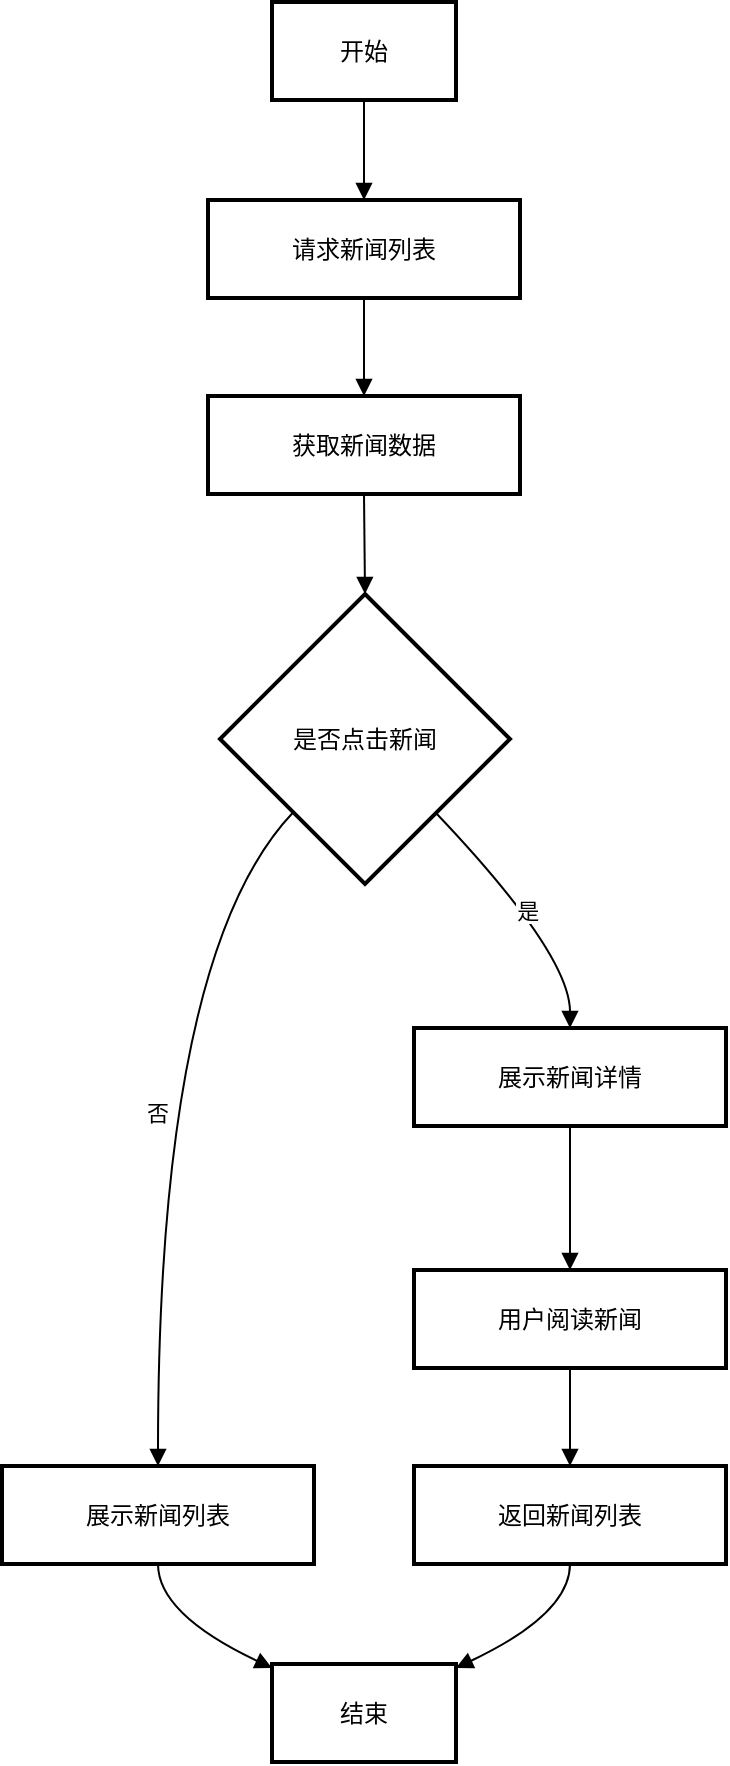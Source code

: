 <mxfile version="24.8.0">
  <diagram name="第 1 页" id="K4TN151S9PnE1QrTPOtM">
    <mxGraphModel dx="1084" dy="919" grid="1" gridSize="10" guides="1" tooltips="1" connect="1" arrows="1" fold="1" page="1" pageScale="1" pageWidth="827" pageHeight="1169" math="0" shadow="0">
      <root>
        <mxCell id="0" />
        <mxCell id="1" parent="0" />
        <mxCell id="ZDAX6JAYDwbTaps8aGXu-1" value="开始" style="whiteSpace=wrap;strokeWidth=2;" vertex="1" parent="1">
          <mxGeometry x="155" y="20" width="92" height="49" as="geometry" />
        </mxCell>
        <mxCell id="ZDAX6JAYDwbTaps8aGXu-2" value="请求新闻列表" style="whiteSpace=wrap;strokeWidth=2;" vertex="1" parent="1">
          <mxGeometry x="123" y="119" width="156" height="49" as="geometry" />
        </mxCell>
        <mxCell id="ZDAX6JAYDwbTaps8aGXu-3" value="获取新闻数据" style="whiteSpace=wrap;strokeWidth=2;" vertex="1" parent="1">
          <mxGeometry x="123" y="217" width="156" height="49" as="geometry" />
        </mxCell>
        <mxCell id="ZDAX6JAYDwbTaps8aGXu-4" value="是否点击新闻" style="rhombus;strokeWidth=2;whiteSpace=wrap;" vertex="1" parent="1">
          <mxGeometry x="129" y="316" width="145" height="145" as="geometry" />
        </mxCell>
        <mxCell id="ZDAX6JAYDwbTaps8aGXu-5" value="展示新闻详情" style="whiteSpace=wrap;strokeWidth=2;" vertex="1" parent="1">
          <mxGeometry x="226" y="533" width="156" height="49" as="geometry" />
        </mxCell>
        <mxCell id="ZDAX6JAYDwbTaps8aGXu-6" value="展示新闻列表" style="whiteSpace=wrap;strokeWidth=2;" vertex="1" parent="1">
          <mxGeometry x="20" y="752" width="156" height="49" as="geometry" />
        </mxCell>
        <mxCell id="ZDAX6JAYDwbTaps8aGXu-7" value="结束" style="whiteSpace=wrap;strokeWidth=2;" vertex="1" parent="1">
          <mxGeometry x="155" y="851" width="92" height="49" as="geometry" />
        </mxCell>
        <mxCell id="ZDAX6JAYDwbTaps8aGXu-8" value="用户阅读新闻" style="whiteSpace=wrap;strokeWidth=2;" vertex="1" parent="1">
          <mxGeometry x="226" y="654" width="156" height="49" as="geometry" />
        </mxCell>
        <mxCell id="ZDAX6JAYDwbTaps8aGXu-9" value="返回新闻列表" style="whiteSpace=wrap;strokeWidth=2;" vertex="1" parent="1">
          <mxGeometry x="226" y="752" width="156" height="49" as="geometry" />
        </mxCell>
        <mxCell id="ZDAX6JAYDwbTaps8aGXu-10" value="" style="curved=1;startArrow=none;endArrow=block;exitX=0.5;exitY=0.99;entryX=0.5;entryY=-0.01;rounded=0;" edge="1" parent="1" source="ZDAX6JAYDwbTaps8aGXu-1" target="ZDAX6JAYDwbTaps8aGXu-2">
          <mxGeometry relative="1" as="geometry">
            <Array as="points" />
          </mxGeometry>
        </mxCell>
        <mxCell id="ZDAX6JAYDwbTaps8aGXu-11" value="" style="curved=1;startArrow=none;endArrow=block;exitX=0.5;exitY=0.98;entryX=0.5;entryY=0;rounded=0;" edge="1" parent="1" source="ZDAX6JAYDwbTaps8aGXu-2" target="ZDAX6JAYDwbTaps8aGXu-3">
          <mxGeometry relative="1" as="geometry">
            <Array as="points" />
          </mxGeometry>
        </mxCell>
        <mxCell id="ZDAX6JAYDwbTaps8aGXu-12" value="" style="curved=1;startArrow=none;endArrow=block;exitX=0.5;exitY=0.99;entryX=0.5;entryY=0;rounded=0;" edge="1" parent="1" source="ZDAX6JAYDwbTaps8aGXu-3" target="ZDAX6JAYDwbTaps8aGXu-4">
          <mxGeometry relative="1" as="geometry">
            <Array as="points" />
          </mxGeometry>
        </mxCell>
        <mxCell id="ZDAX6JAYDwbTaps8aGXu-13" value="是" style="curved=1;startArrow=none;endArrow=block;exitX=0.97;exitY=0.99;entryX=0.5;entryY=-0.01;rounded=0;" edge="1" parent="1" source="ZDAX6JAYDwbTaps8aGXu-4" target="ZDAX6JAYDwbTaps8aGXu-5">
          <mxGeometry relative="1" as="geometry">
            <Array as="points">
              <mxPoint x="304" y="496" />
            </Array>
          </mxGeometry>
        </mxCell>
        <mxCell id="ZDAX6JAYDwbTaps8aGXu-14" value="否" style="curved=1;startArrow=none;endArrow=block;exitX=0.02;exitY=0.99;entryX=0.5;entryY=0;rounded=0;" edge="1" parent="1" source="ZDAX6JAYDwbTaps8aGXu-4" target="ZDAX6JAYDwbTaps8aGXu-6">
          <mxGeometry relative="1" as="geometry">
            <Array as="points">
              <mxPoint x="98" y="496" />
            </Array>
          </mxGeometry>
        </mxCell>
        <mxCell id="ZDAX6JAYDwbTaps8aGXu-15" value="" style="curved=1;startArrow=none;endArrow=block;exitX=0.5;exitY=0.99;entryX=0;entryY=0.04;rounded=0;" edge="1" parent="1" source="ZDAX6JAYDwbTaps8aGXu-6" target="ZDAX6JAYDwbTaps8aGXu-7">
          <mxGeometry relative="1" as="geometry">
            <Array as="points">
              <mxPoint x="98" y="826" />
            </Array>
          </mxGeometry>
        </mxCell>
        <mxCell id="ZDAX6JAYDwbTaps8aGXu-16" value="" style="curved=1;startArrow=none;endArrow=block;exitX=0.5;exitY=0.98;entryX=0.5;entryY=-0.01;rounded=0;" edge="1" parent="1" source="ZDAX6JAYDwbTaps8aGXu-5" target="ZDAX6JAYDwbTaps8aGXu-8">
          <mxGeometry relative="1" as="geometry">
            <Array as="points" />
          </mxGeometry>
        </mxCell>
        <mxCell id="ZDAX6JAYDwbTaps8aGXu-17" value="" style="curved=1;startArrow=none;endArrow=block;exitX=0.5;exitY=0.98;entryX=0.5;entryY=0;rounded=0;" edge="1" parent="1" source="ZDAX6JAYDwbTaps8aGXu-8" target="ZDAX6JAYDwbTaps8aGXu-9">
          <mxGeometry relative="1" as="geometry">
            <Array as="points" />
          </mxGeometry>
        </mxCell>
        <mxCell id="ZDAX6JAYDwbTaps8aGXu-18" value="" style="curved=1;startArrow=none;endArrow=block;exitX=0.5;exitY=0.99;entryX=1;entryY=0.04;rounded=0;" edge="1" parent="1" source="ZDAX6JAYDwbTaps8aGXu-9" target="ZDAX6JAYDwbTaps8aGXu-7">
          <mxGeometry relative="1" as="geometry">
            <Array as="points">
              <mxPoint x="304" y="826" />
            </Array>
          </mxGeometry>
        </mxCell>
      </root>
    </mxGraphModel>
  </diagram>
</mxfile>
